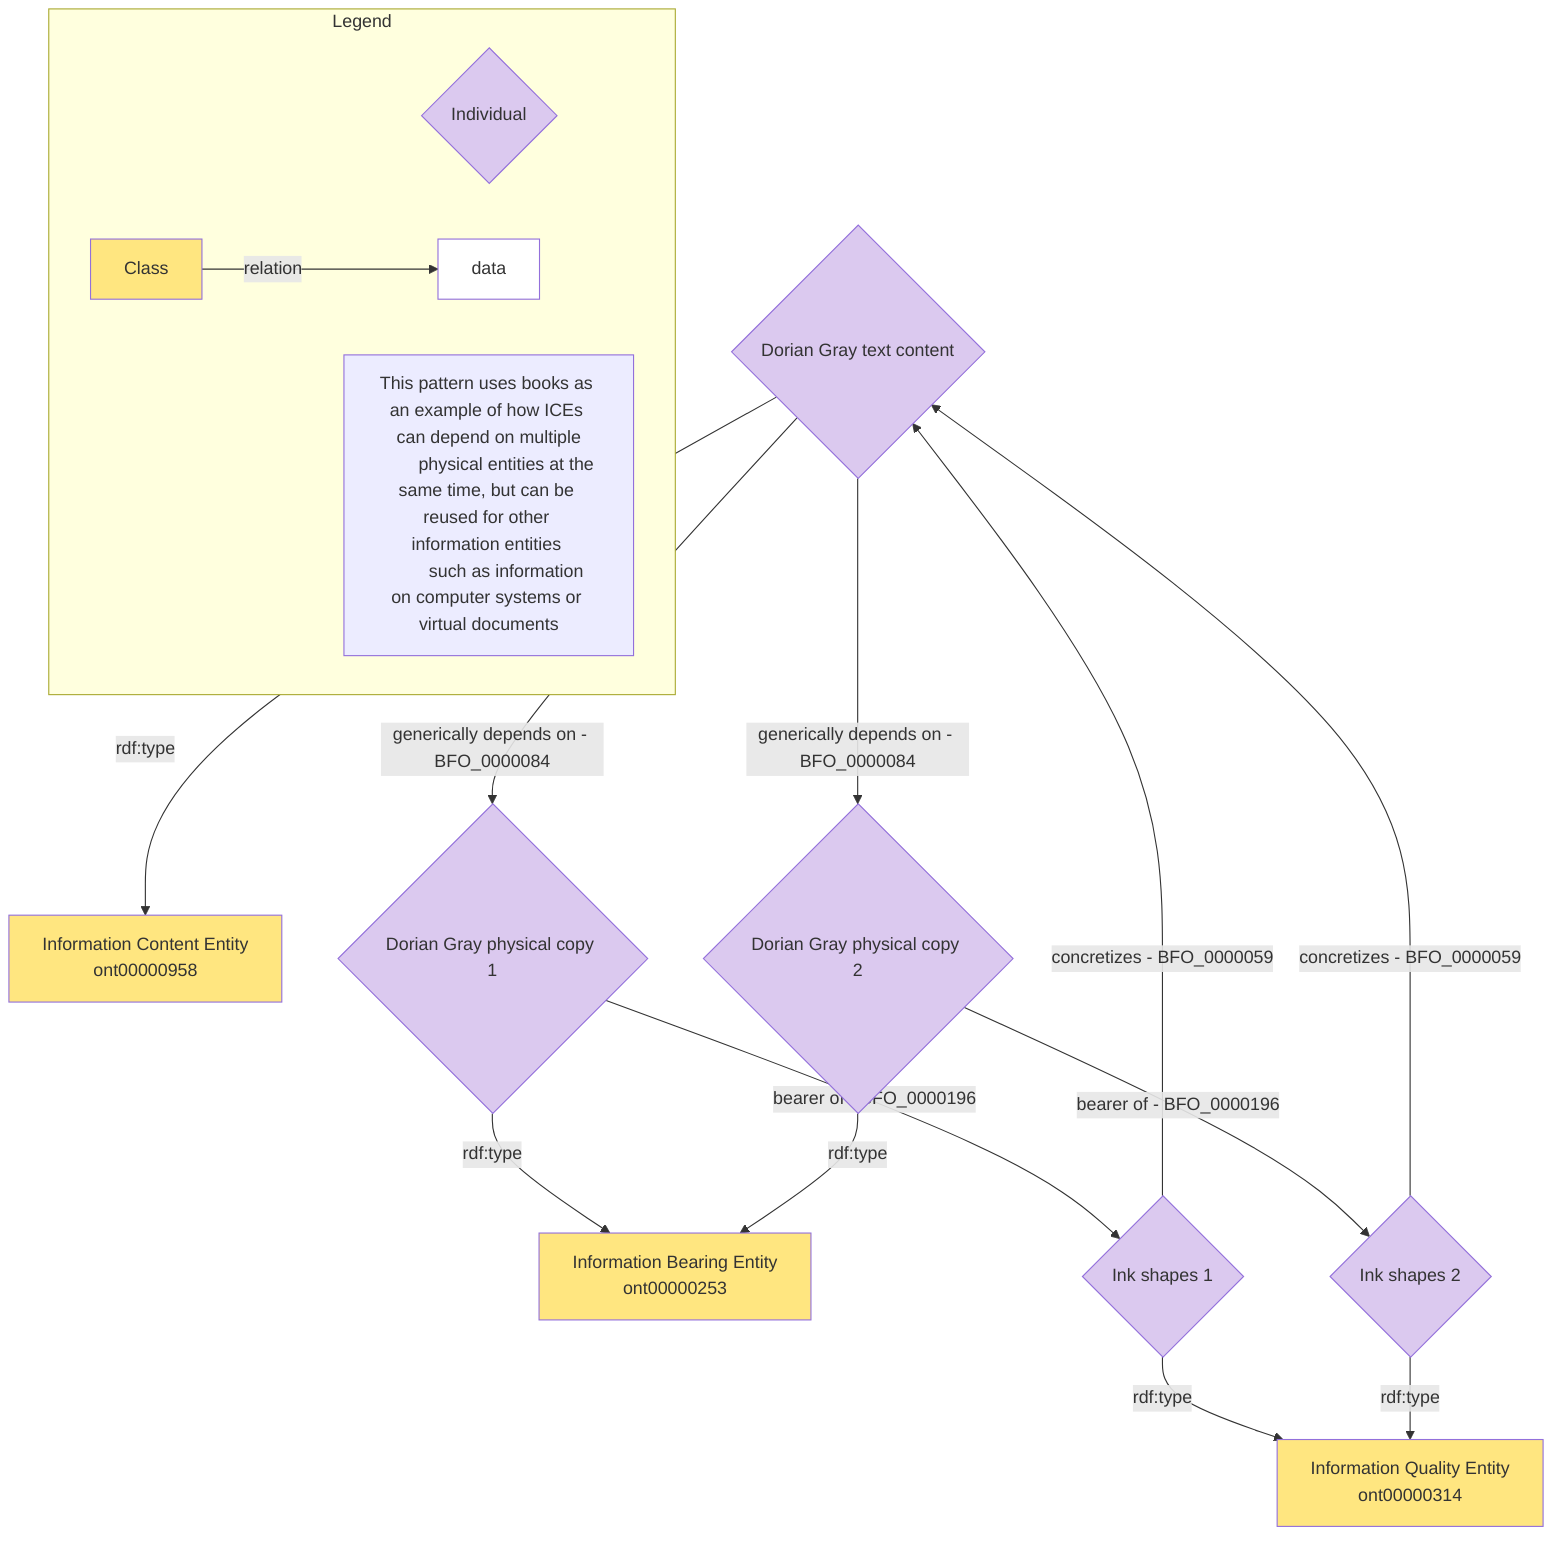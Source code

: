 flowchart TB
    subgraph Legend
        A{Individual}
        B[Class]
        C[data]
        B --> |relation| C
        DD[This pattern uses books as an example of how ICEs can depend on multiple
        physical entities at the same time, but can be reused for other information entities 
        such as information on computer systems or virtual documents]
    end
    classDef yellow fill:#ffe680
    classDef purple fill:#dbc9ef
    classDef white fill:#ffffff
    class B yellow
    class A purple
    class C white

    %% IAO Classes
    ICE[Information Content Entity<br>ont00000958]:::yellow
    IQE[Information Quality Entity<br>ont00000314]:::yellow
    IBE[Information Bearing Entity<br>ont00000253]:::yellow

    %% Instances
    DOC1{Dorian Gray text content}:::purple -->|rdf:type| ICE
    PAPER{Dorian Gray physical copy 1}:::purple -->|rdf:type| IBE
    PAPER2{Dorian Gray physical copy 2}:::purple -->|rdf:type| IBE
    IQ1{Ink shapes 1}:::purple -->|rdf:type| IQE
    IQ2{Ink shapes 2}:::purple -->|rdf:type| IQE

    %% Relationships
    PAPER -->|bearer of - BFO_0000196| IQ1
    PAPER2 -->|bearer of - BFO_0000196| IQ2
    DOC1 -->|generically depends on - BFO_0000084| PAPER
    DOC1 -->|generically depends on - BFO_0000084| PAPER2
    IQ1 -->|concretizes - BFO_0000059| DOC1
    IQ2 -->|concretizes - BFO_0000059| DOC1
